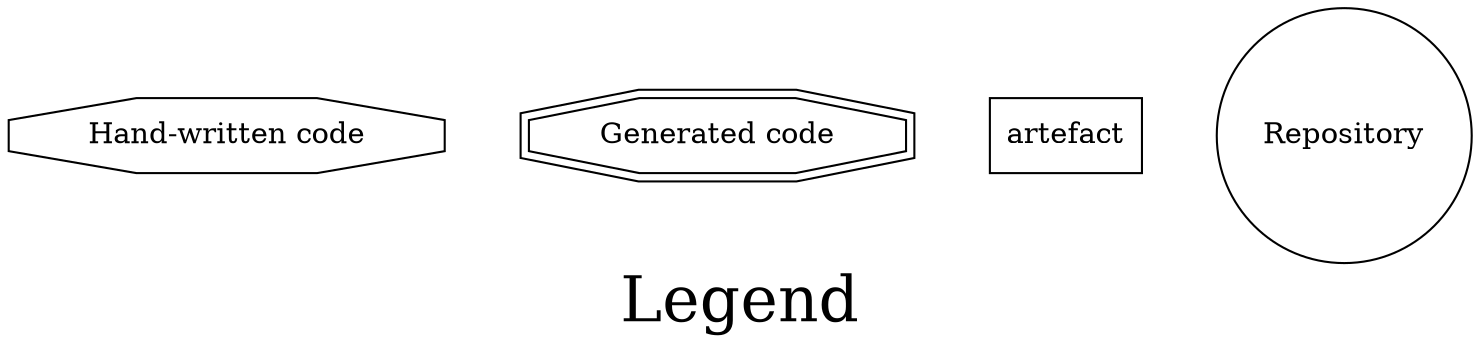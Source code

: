 digraph legend {
    rankdir = LR;
    code [ shape=octagon label="Hand-written code" ];
    gen_code [ shape=doubleoctagon label="Generated code"]
    bin [ shape=box label="artefact" ];
    repo [ shape=circle label="Repository"]
    code -> gen_code [ style=invis ];
    gen_code -> bin [ style=invis ];
    bin -> repo [ style=invis ];
    label = "Legend";
    fontsize = 30;
}
